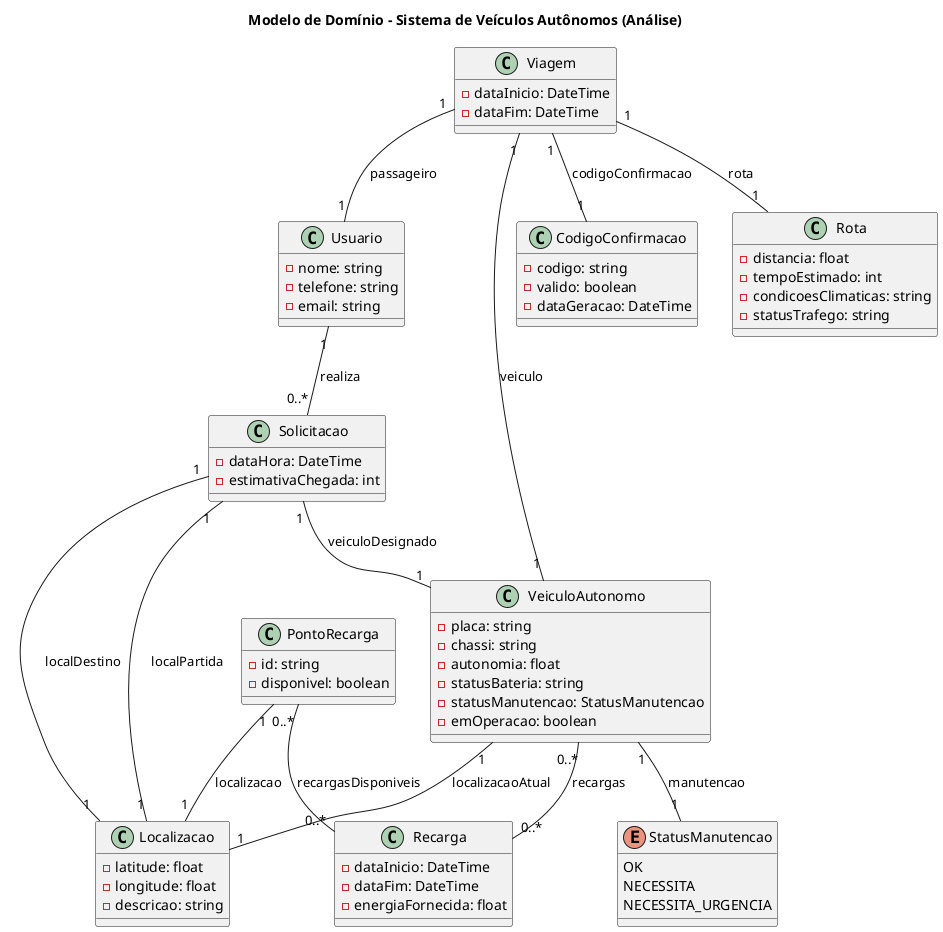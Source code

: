 @startuml
title Modelo de Domínio - Sistema de Veículos Autônomos (Análise)

' === Classes com atributos (somente atributos) ===

class Usuario {
  - nome: string
  - telefone: string
  - email: string
}

class Localizacao {
  - latitude: float
  - longitude: float
  - descricao: string
}

class VeiculoAutonomo {
  - placa: string
  - chassi: string
  - autonomia: float
  - statusBateria: string
  - statusManutencao: StatusManutencao
  - emOperacao: boolean
}

enum StatusManutencao {
  OK
  NECESSITA
  NECESSITA_URGENCIA
}

class Solicitacao {
  - dataHora: DateTime
  - estimativaChegada: int
}

class Viagem {
  - dataInicio: DateTime
  - dataFim: DateTime
}

class CodigoConfirmacao {
  - codigo: string
  - valido: boolean
  - dataGeracao: DateTime
}

class Rota {
  - distancia: float
  - tempoEstimado: int
  - condicoesClimaticas: string
  - statusTrafego: string
}

class PontoRecarga {
  - id: string
  - disponivel: boolean
}

class Recarga {
  - dataInicio: DateTime
  - dataFim: DateTime
  - energiaFornecida: float
}

' === Associações ===

Usuario "1" -- "0..*" Solicitacao : realiza
Solicitacao "1" -- "1" Localizacao : localPartida
Solicitacao "1" -- "1" Localizacao : localDestino
Solicitacao "1" -- "1" VeiculoAutonomo : veiculoDesignado

Viagem "1" -- "1" Usuario : passageiro
Viagem "1" -- "1" VeiculoAutonomo : veiculo
Viagem "1" -- "1" CodigoConfirmacao : codigoConfirmacao
Viagem "1" -- "1" Rota : rota

VeiculoAutonomo "1" -- "1" StatusManutencao : manutencao
VeiculoAutonomo "1" -- "1" Localizacao : localizacaoAtual
VeiculoAutonomo "0..*" -- "0..*" Recarga : recargas

PontoRecarga "1" -- "1" Localizacao : localizacao
PontoRecarga "0..*" -- "0..*" Recarga : recargasDisponiveis
@enduml